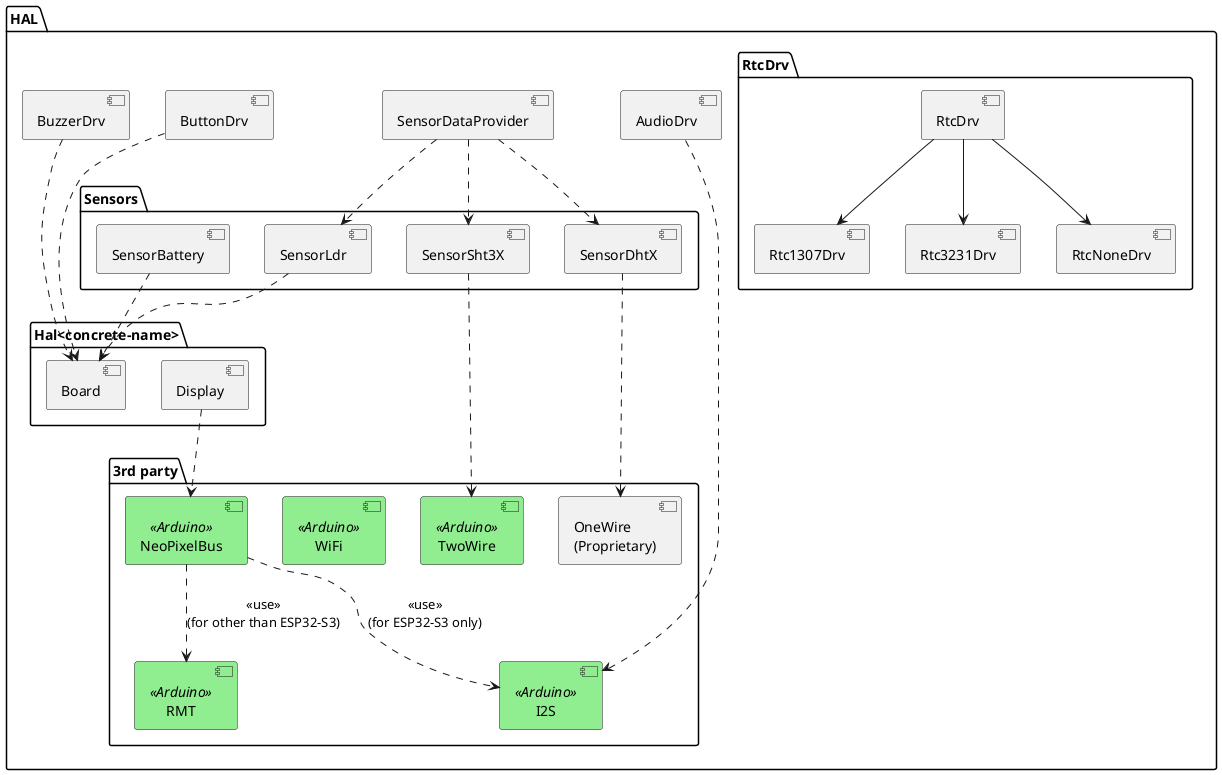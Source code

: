 @startuml hal_layer

skinparam component {
    BackgroundColor<<Arduino>> Lightgreen
    BackgroundColor<<Future>> White
}

package "HAL" as halPckg {

    component "AudioDrv" as audioDrv
    component "SensorDataProvider" as sensorDataProvider
    component "ButtonDrv" as buttonDrv
    component "BuzzerDrv" as buzzerDrv

    package "RtcDrv" as rtcDrvPckg {
        component "Rtc1307Drv" as rtc1307Drv
        component "Rtc3231Drv" as rtc3231Drv
        component "RtcNoneDrv" as rtcNoneDrv
        component "RtcDrv" as rtcDrv

        rtcDrv --> rtc1307Drv
        rtcDrv --> rtc3231Drv
        rtcDrv --> rtcNoneDrv
    }

    package "Hal<concrete-name>" as halConcretePckg {
        component "Display" as display
        component "Board" as board
    }

    package "3rd party" as hal3rdPartyPckg {

        component "NeoPixelBus" <<Arduino>> as neoPixelBus
        component "TwoWire" <<Arduino>> as twoWire
        component "WiFi" <<Arduino>> as wifi
        component "OneWire\n(Proprietary)" as oneWire
        component "I2S" <<Arduino>> as i2s
        component "RMT" <<Arduino>> as rmt
    }

    package "Sensors" as sensorsPckg {
        component "SensorBattery" as sensorBattery
        component "SensorDhtX" as sensorDhtX
        component "SensorLdr" as sensorLdr
        component "SensorSht3X" as sensorSht3X
    }

    display ..> neoPixelBus
    neoPixelBus ..> rmt: <<use>>\n(for other than ESP32-S3)
    neoPixelBus ..> i2s: <<use>>\n(for ESP32-S3 only)

    audioDrv .....> i2s
    sensorDataProvider ..> sensorSht3X
    sensorDataProvider ..> sensorDhtX
    sensorDataProvider ..> sensorLdr
    buttonDrv ...> board
    buzzerDrv ...> board

    sensorBattery ..> board
    sensorSht3X ..> twoWire
    sensorDhtX ..> oneWire
    sensorLdr ..> board
}

@enduml